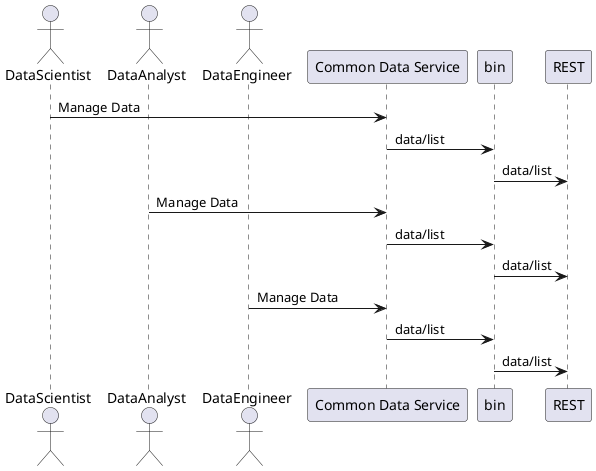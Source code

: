 @startuml

actor "DataScientist" as datascientist

actor "DataAnalyst" as analyst

actor "DataEngineer" as dataengineer




datascientist -> "Common Data Service": Manage Data
"Common Data Service" -> bin: data/list
bin -> REST: data/list

analyst -> "Common Data Service": Manage Data
"Common Data Service" -> bin: data/list
bin -> REST: data/list

dataengineer -> "Common Data Service": Manage Data
"Common Data Service" -> bin: data/list
bin -> REST: data/list


@enduml
